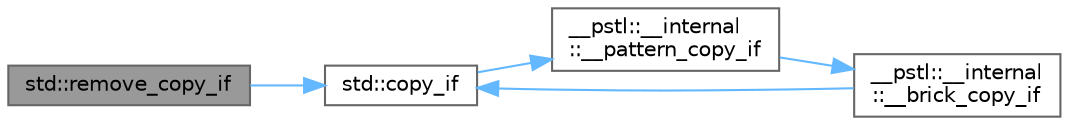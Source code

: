 digraph "std::remove_copy_if"
{
 // LATEX_PDF_SIZE
  bgcolor="transparent";
  edge [fontname=Helvetica,fontsize=10,labelfontname=Helvetica,labelfontsize=10];
  node [fontname=Helvetica,fontsize=10,shape=box,height=0.2,width=0.4];
  rankdir="LR";
  Node1 [id="Node000001",label="std::remove_copy_if",height=0.2,width=0.4,color="gray40", fillcolor="grey60", style="filled", fontcolor="black",tooltip=" "];
  Node1 -> Node2 [id="edge9_Node000001_Node000002",color="steelblue1",style="solid",tooltip=" "];
  Node2 [id="Node000002",label="std::copy_if",height=0.2,width=0.4,color="grey40", fillcolor="white", style="filled",URL="$namespacestd.html#a05892b1ecb6a5d694a84a4567b1f77e1",tooltip=" "];
  Node2 -> Node3 [id="edge10_Node000002_Node000003",color="steelblue1",style="solid",tooltip=" "];
  Node3 [id="Node000003",label="__pstl::__internal\l::__pattern_copy_if",height=0.2,width=0.4,color="grey40", fillcolor="white", style="filled",URL="$namespace____pstl_1_1____internal.html#a00b73000f7d2c9884939b67f41de7bb3",tooltip=" "];
  Node3 -> Node4 [id="edge11_Node000003_Node000004",color="steelblue1",style="solid",tooltip=" "];
  Node4 [id="Node000004",label="__pstl::__internal\l::__brick_copy_if",height=0.2,width=0.4,color="grey40", fillcolor="white", style="filled",URL="$namespace____pstl_1_1____internal.html#a7019046a2d066cebe7d5d084cf504afc",tooltip=" "];
  Node4 -> Node2 [id="edge12_Node000004_Node000002",color="steelblue1",style="solid",tooltip=" "];
}
